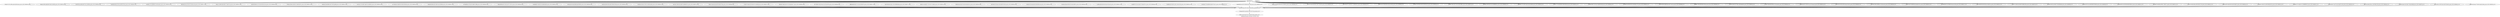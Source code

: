 digraph DAG {
    label="DAGMan Job status at Thu Dec 14 02:08:12 2023";

    "pipetaskInit" [shape=ellipse label="pipetaskInit (I)"];
    "47dbe791-97d1-4999-aad4-ba62662ee4a4_ptcIsr_2023110800520_23" [shape=ellipse label="47dbe791-97d1-4999-aad4-ba62662ee4a4_ptcIsr_2023110800520_23 (I)"];
    "906e4c32-f934-468d-8002-9b412bc390f3_ptcIsr_2023110800519_23" [shape=ellipse label="906e4c32-f934-468d-8002-9b412bc390f3_ptcIsr_2023110800519_23 (I)"];
    "5c3b70f3-ca4e-46ba-b587-45c1ce59009a_ptcIsr_2023110800564_23" [shape=ellipse label="5c3b70f3-ca4e-46ba-b587-45c1ce59009a_ptcIsr_2023110800564_23 (I)"];
    "74a06408-e9d2-4674-9e1a-d63f74079ac5_ptcIsr_2023110800495_23" [shape=ellipse label="74a06408-e9d2-4674-9e1a-d63f74079ac5_ptcIsr_2023110800495_23 (I)"];
    "19a2f8cb-2701-4b5f-bb62-2e2426aa4e02_ptcIsr_2023110800529_23" [shape=ellipse label="19a2f8cb-2701-4b5f-bb62-2e2426aa4e02_ptcIsr_2023110800529_23 (I)"];
    "fdd558e3-fc0c-4e7b-9267-635c84cacced_ptcIsr_2023110800511_23" [shape=ellipse label="fdd558e3-fc0c-4e7b-9267-635c84cacced_ptcIsr_2023110800511_23 (I)"];
    "84e4a11a-6969-4ef5-85f0-b773a8d211be_ptcIsr_2023110800501_23" [shape=ellipse label="84e4a11a-6969-4ef5-85f0-b773a8d211be_ptcIsr_2023110800501_23 (I)"];
    "3d25b539-8004-4112-b7ab-8c45b1eb1ce6_ptcIsr_2023110800493_23" [shape=ellipse label="3d25b539-8004-4112-b7ab-8c45b1eb1ce6_ptcIsr_2023110800493_23 (I)"];
    "57bb0ca3-36dc-441f-8181-c3d40b1b0b7a_ptcIsr_2023110800513_23" [shape=ellipse label="57bb0ca3-36dc-441f-8181-c3d40b1b0b7a_ptcIsr_2023110800513_23 (I)"];
    "e830ee32-d4cf-4f98-b166-57487daab98f_ptcIsr_2023110800541_23" [shape=ellipse label="e830ee32-d4cf-4f98-b166-57487daab98f_ptcIsr_2023110800541_23 (I)"];
    "4a7bc310-1742-48b7-abde-921a4368f3c0_ptcIsr_2023110800553_23" [shape=ellipse label="4a7bc310-1742-48b7-abde-921a4368f3c0_ptcIsr_2023110800553_23 (I)"];
    "a31754b6-ee74-46f3-82c3-b8325950834d_ptcIsr_2023110800534_23" [shape=ellipse label="a31754b6-ee74-46f3-82c3-b8325950834d_ptcIsr_2023110800534_23 (I)"];
    "3844002b-93b0-4047-9d29-cdca1b59d948_ptcIsr_2023110800567_23" [shape=ellipse label="3844002b-93b0-4047-9d29-cdca1b59d948_ptcIsr_2023110800567_23 (I)"];
    "e970adfd-fec5-473b-af15-d49b67a2f6fb_ptcIsr_2023110800585_23" [shape=ellipse label="e970adfd-fec5-473b-af15-d49b67a2f6fb_ptcIsr_2023110800585_23 (I)"];
    "f0ebcd3f-63b4-407c-831d-a3375175b274_ptcIsr_2023110800544_23" [shape=ellipse label="f0ebcd3f-63b4-407c-831d-a3375175b274_ptcIsr_2023110800544_23 (I)"];
    "dd1affe8-bb7c-4bd2-b142-afa80440efc9_ptcIsr_2023110800543_23" [shape=ellipse label="dd1affe8-bb7c-4bd2-b142-afa80440efc9_ptcIsr_2023110800543_23 (I)"];
    "b436c4a6-41fa-4da6-bfef-4ae6623ff332_ptcIsr_2023110800508_23" [shape=ellipse label="b436c4a6-41fa-4da6-bfef-4ae6623ff332_ptcIsr_2023110800508_23 (I)"];
    "c403433a-960c-4824-a663-d7bb9c5352bb_ptcIsr_2023110800540_23" [shape=ellipse label="c403433a-960c-4824-a663-d7bb9c5352bb_ptcIsr_2023110800540_23 (I)"];
    "1540043e-15b5-4227-807e-1636634cebd2_ptcIsr_2023110800561_23" [shape=ellipse label="1540043e-15b5-4227-807e-1636634cebd2_ptcIsr_2023110800561_23 (I)"];
    "abc2c0a1-2266-432a-828d-76a9899e679c_ptcIsr_2023110800573_23" [shape=ellipse label="abc2c0a1-2266-432a-828d-76a9899e679c_ptcIsr_2023110800573_23 (I)"];
    "7d80c37e-a84e-44e4-ab09-3dadd417feda_ptcIsr_2023110800586_23" [shape=ellipse label="7d80c37e-a84e-44e4-ab09-3dadd417feda_ptcIsr_2023110800586_23 (I)"];
    "121eb317-0ed3-4cf7-9349-3027162900df_ptcIsr_2023110800537_23" [shape=ellipse label="121eb317-0ed3-4cf7-9349-3027162900df_ptcIsr_2023110800537_23 (I)"];
    "fd033ef7-558b-4d1d-b716-5238ee28ea77_ptcIsr_2023110800582_23" [shape=ellipse label="fd033ef7-558b-4d1d-b716-5238ee28ea77_ptcIsr_2023110800582_23 (I)"];
    "8b773d9b-c76b-4230-ae22-a5252445b7fb_ptcIsr_2023110800496_23" [shape=ellipse label="8b773d9b-c76b-4230-ae22-a5252445b7fb_ptcIsr_2023110800496_23 (I)"];
    "eff6564f-d509-4927-a718-42e19546d730_ptcIsr_2023110800571_23" [shape=ellipse label="eff6564f-d509-4927-a718-42e19546d730_ptcIsr_2023110800571_23 (I)"];
    "426e700d-be55-482c-a7b4-595bf9b6edb6_ptcIsr_2023110800577_23" [shape=ellipse label="426e700d-be55-482c-a7b4-595bf9b6edb6_ptcIsr_2023110800577_23 (I)"];
    "964921c0-244f-4817-a379-ad72c744f449_ptcIsr_2023110800510_23" [shape=ellipse label="964921c0-244f-4817-a379-ad72c744f449_ptcIsr_2023110800510_23 (I)"];
    "2d9dc05b-ee26-4e01-9a56-0b18d6a36a14_ptcIsr_2023110800550_23" [shape=ellipse label="2d9dc05b-ee26-4e01-9a56-0b18d6a36a14_ptcIsr_2023110800550_23 (I)"];
    "35b79429-4726-4ea2-a2fc-bd369791825b_ptcIsr_2023110800556_23" [shape=ellipse label="35b79429-4726-4ea2-a2fc-bd369791825b_ptcIsr_2023110800556_23 (I)"];
    "b3eb2ee5-1fcd-4e4b-b50d-3b6d288ceca8_ptcIsr_2023110800565_23" [shape=ellipse label="b3eb2ee5-1fcd-4e4b-b50d-3b6d288ceca8_ptcIsr_2023110800565_23 (I)"];
    "0f1e59ae-58a8-4596-b291-0aa81a69667a_ptcIsr_2023110800546_23" [shape=ellipse label="0f1e59ae-58a8-4596-b291-0aa81a69667a_ptcIsr_2023110800546_23 (I)"];
    "cac1ffee-c9b9-43d9-a508-adc815d4ec36_ptcIsr_2023110800547_23" [shape=ellipse label="cac1ffee-c9b9-43d9-a508-adc815d4ec36_ptcIsr_2023110800547_23 (I)"];
    "544389f7-47d1-4cb2-a891-76ab2daf7c0c_ptcIsr_2023110800568_23" [shape=ellipse label="544389f7-47d1-4cb2-a891-76ab2daf7c0c_ptcIsr_2023110800568_23 (I)"];
    "50e5f960-5879-4081-a24f-1ccc0bc2b196_ptcIsr_2023110800552_23" [shape=ellipse label="50e5f960-5879-4081-a24f-1ccc0bc2b196_ptcIsr_2023110800552_23 (I)"];
    "a5045b0b-2728-4fdf-85f4-dd4927392a13_ptcIsr_2023110800525_23" [shape=ellipse label="a5045b0b-2728-4fdf-85f4-dd4927392a13_ptcIsr_2023110800525_23 (I)"];
    "8abe8d9d-9aa2-4637-bc89-f401d2e72058_ptcIsr_2023110800610_23" [shape=ellipse label="8abe8d9d-9aa2-4637-bc89-f401d2e72058_ptcIsr_2023110800610_23 (I)"];
    "f7f8c3cd-cb0d-46ec-8ba0-0d1c20268614_ptcIsr_2023110800489_23" [shape=ellipse label="f7f8c3cd-cb0d-46ec-8ba0-0d1c20268614_ptcIsr_2023110800489_23 (I)"];
    "2505a378-2628-403b-9615-58377934e256_ptcIsr_2023110800505_23" [shape=ellipse label="2505a378-2628-403b-9615-58377934e256_ptcIsr_2023110800505_23 (I)"];
    "031b3592-f977-4a3e-8314-71c6f4365547_ptcIsr_2023110800549_23" [shape=ellipse label="031b3592-f977-4a3e-8314-71c6f4365547_ptcIsr_2023110800549_23 (I)"];
    "52d0b7eb-ae78-4f4a-89ce-83ea4a5a36d4_ptcIsr_2023110800583_23" [shape=ellipse label="52d0b7eb-ae78-4f4a-89ce-83ea4a5a36d4_ptcIsr_2023110800583_23 (I)"];
    "97cc8ec2-425f-49ae-bcd8-919e062bce23_ptcIsr_2023110800558_23" [shape=ellipse label="97cc8ec2-425f-49ae-bcd8-919e062bce23_ptcIsr_2023110800558_23 (I)"];
    "3cd8d4f1-38dc-49a7-9c2e-b23d8169f6f1_ptcIsr_2023110800570_23" [shape=ellipse label="3cd8d4f1-38dc-49a7-9c2e-b23d8169f6f1_ptcIsr_2023110800570_23 (I)"];
    "629446bc-e3f6-40e3-9cc9-e9def8fb040c_ptcIsr_2023110800606_23" [shape=ellipse label="629446bc-e3f6-40e3-9cc9-e9def8fb040c_ptcIsr_2023110800606_23 (I)"];
    "b895b89c-3723-4d91-baed-ec0e5e5e6989_ptcIsr_2023110800532_23" [shape=ellipse label="b895b89c-3723-4d91-baed-ec0e5e5e6989_ptcIsr_2023110800532_23 (I)"];
    "5c542311-73a6-4bef-be92-e8b05efd2e2f_ptcIsr_2023110800555_23" [shape=ellipse label="5c542311-73a6-4bef-be92-e8b05efd2e2f_ptcIsr_2023110800555_23 (I)"];
    "479eb8c9-8b97-4578-a612-8af65f3616f0_ptcIsr_2023110800562_23" [shape=ellipse label="479eb8c9-8b97-4578-a612-8af65f3616f0_ptcIsr_2023110800562_23 (I)"];
    "41185985-2a98-4b46-a59c-408298614703_ptcIsr_2023110800603_23" [shape=ellipse label="41185985-2a98-4b46-a59c-408298614703_ptcIsr_2023110800603_23 (I)"];
    "210d119f-5303-4dbd-b3ed-cf2877454154_ptcIsr_2023110800498_23" [shape=ellipse label="210d119f-5303-4dbd-b3ed-cf2877454154_ptcIsr_2023110800498_23 (I)"];
    "c068f862-7f38-43fe-be8b-5b300eaca6a3_ptcIsr_2023110800499_23" [shape=ellipse label="c068f862-7f38-43fe-be8b-5b300eaca6a3_ptcIsr_2023110800499_23 (I)"];
    "131d531b-a0d5-4237-8681-afb30b866809_ptcIsr_2023110800535_23" [shape=ellipse label="131d531b-a0d5-4237-8681-afb30b866809_ptcIsr_2023110800535_23 (I)"];
    "ec7a6c67-bfad-4bcb-8928-e27a92e436b5_ptcIsr_2023110800580_23" [shape=ellipse label="ec7a6c67-bfad-4bcb-8928-e27a92e436b5_ptcIsr_2023110800580_23 (I)"];
    "6043d10a-6237-4793-87ce-a1e79156ae19_ptcIsr_2023110800516_23" [shape=ellipse label="6043d10a-6237-4793-87ce-a1e79156ae19_ptcIsr_2023110800516_23 (I)"];
    "1c063765-e7e3-45ce-a593-a0da18796250_ptcIsr_2023110800490_23" [shape=ellipse label="1c063765-e7e3-45ce-a593-a0da18796250_ptcIsr_2023110800490_23 (I)"];
    "3a473941-26bc-44cf-984c-2c422bc6c445_ptcIsr_2023110800528_23" [shape=ellipse label="3a473941-26bc-44cf-984c-2c422bc6c445_ptcIsr_2023110800528_23 (I)"];
    "ecad0c78-a575-46d6-b9ec-bd4c895d73e1_ptcIsr_2023110800502_23" [shape=ellipse label="ecad0c78-a575-46d6-b9ec-bd4c895d73e1_ptcIsr_2023110800502_23 (I)"];
    "547549d8-eb22-4159-88db-2ebac43c25f0_ptcIsr_2023110800517_23" [shape=ellipse label="547549d8-eb22-4159-88db-2ebac43c25f0_ptcIsr_2023110800517_23 (I)"];
    "0e461cd8-4693-4004-93d5-8a795f62f7aa_ptcIsr_2023110800523_23" [shape=ellipse label="0e461cd8-4693-4004-93d5-8a795f62f7aa_ptcIsr_2023110800523_23 (I)"];
    "342d0713-14b9-4e16-b8e9-302bfbd1930e_ptcIsr_2023110800579_23" [shape=ellipse label="342d0713-14b9-4e16-b8e9-302bfbd1930e_ptcIsr_2023110800579_23 (I)"];
    "0901be0c-af18-41a9-b920-75ef2480be88_ptcIsr_2023110800598_23" [shape=ellipse label="0901be0c-af18-41a9-b920-75ef2480be88_ptcIsr_2023110800598_23 (I)"];
    "bcded02a-827b-41ae-94bf-2fbe9794b5b6_ptcIsr_2023110800538_23" [shape=ellipse label="bcded02a-827b-41ae-94bf-2fbe9794b5b6_ptcIsr_2023110800538_23 (I)"];
    "db13d5a9-6014-4562-9f9a-b86629086e10_ptcIsr_2023110800531_23" [shape=ellipse label="db13d5a9-6014-4562-9f9a-b86629086e10_ptcIsr_2023110800531_23 (I)"];
    "4e62afef-74c9-4f69-ae2f-8b117a88217a_ptcIsr_2023110800574_23" [shape=ellipse label="4e62afef-74c9-4f69-ae2f-8b117a88217a_ptcIsr_2023110800574_23 (I)"];
    "6102e7a3-3464-46d0-ac6f-420dc6c21c40_ptcIsr_2023110800522_23" [shape=ellipse label="6102e7a3-3464-46d0-ac6f-420dc6c21c40_ptcIsr_2023110800522_23 (I)"];
    "fb0fc3cd-4f70-4e94-8528-e5a82168a601_ptcIsr_2023110800504_23" [shape=ellipse label="fb0fc3cd-4f70-4e94-8528-e5a82168a601_ptcIsr_2023110800504_23 (I)"];
    "d104a854-1c8d-4541-a690-8586abe30ca3_ptcIsr_2023110800514_23" [shape=ellipse label="d104a854-1c8d-4541-a690-8586abe30ca3_ptcIsr_2023110800514_23 (I)"];
    "6346b65e-157e-4846-9c7e-058bfbf95b19_ptcIsr_2023110800507_23" [shape=ellipse label="6346b65e-157e-4846-9c7e-058bfbf95b19_ptcIsr_2023110800507_23 (I)"];
    "4b81d30b-847c-4d27-b1d4-c9ee8231ad1b_ptcIsr_2023110800526_23" [shape=ellipse label="4b81d30b-847c-4d27-b1d4-c9ee8231ad1b_ptcIsr_2023110800526_23 (I)"];
    "f00f73c8-3e88-42f4-bca1-3db789813c90_ptcIsr_2023110800594_23" [shape=ellipse label="f00f73c8-3e88-42f4-bca1-3db789813c90_ptcIsr_2023110800594_23 (I)"];
    "843d991f-4d44-4332-b580-178d2a004dbf_ptcIsr_2023110800576_23" [shape=ellipse label="843d991f-4d44-4332-b580-178d2a004dbf_ptcIsr_2023110800576_23 (I)"];
    "44021449-4125-4f79-a2eb-18037c85e59c_ptcIsr_2023110800492_23" [shape=ellipse label="44021449-4125-4f79-a2eb-18037c85e59c_ptcIsr_2023110800492_23 (I)"];
    "dd67df10-266a-4677-8836-3da0ed1de48a_ptcIsr_2023110800559_23" [shape=ellipse label="dd67df10-266a-4677-8836-3da0ed1de48a_ptcIsr_2023110800559_23 (I)"];
    "c44d13b3-4a04-4397-b034-3b006526f22e_ptcExtract_23" [shape=ellipse label="c44d13b3-4a04-4397-b034-3b006526f22e_ptcExtract_23 (I)"];
    "57d44e49-f353-4ac8-bba7-6e03734757e9_ptcSolve_23" [shape=ellipse label="57d44e49-f353-4ac8-bba7-6e03734757e9_ptcSolve_23 (I)"];
    "d881370a-9334-4f47-b513-ce3497b2344b_ptcPlot_23" [shape=ellipse label="d881370a-9334-4f47-b513-ce3497b2344b_ptcPlot_23 (I)"];
    "finalJob" [shape=ellipse label="finalJob (I)"];

    "pipetaskInit" -> "47dbe791-97d1-4999-aad4-ba62662ee4a4_ptcIsr_2023110800520_23";
    "pipetaskInit" -> "906e4c32-f934-468d-8002-9b412bc390f3_ptcIsr_2023110800519_23";
    "pipetaskInit" -> "5c3b70f3-ca4e-46ba-b587-45c1ce59009a_ptcIsr_2023110800564_23";
    "pipetaskInit" -> "74a06408-e9d2-4674-9e1a-d63f74079ac5_ptcIsr_2023110800495_23";
    "pipetaskInit" -> "19a2f8cb-2701-4b5f-bb62-2e2426aa4e02_ptcIsr_2023110800529_23";
    "pipetaskInit" -> "fdd558e3-fc0c-4e7b-9267-635c84cacced_ptcIsr_2023110800511_23";
    "pipetaskInit" -> "84e4a11a-6969-4ef5-85f0-b773a8d211be_ptcIsr_2023110800501_23";
    "pipetaskInit" -> "3d25b539-8004-4112-b7ab-8c45b1eb1ce6_ptcIsr_2023110800493_23";
    "pipetaskInit" -> "57bb0ca3-36dc-441f-8181-c3d40b1b0b7a_ptcIsr_2023110800513_23";
    "pipetaskInit" -> "e830ee32-d4cf-4f98-b166-57487daab98f_ptcIsr_2023110800541_23";
    "pipetaskInit" -> "4a7bc310-1742-48b7-abde-921a4368f3c0_ptcIsr_2023110800553_23";
    "pipetaskInit" -> "a31754b6-ee74-46f3-82c3-b8325950834d_ptcIsr_2023110800534_23";
    "pipetaskInit" -> "3844002b-93b0-4047-9d29-cdca1b59d948_ptcIsr_2023110800567_23";
    "pipetaskInit" -> "e970adfd-fec5-473b-af15-d49b67a2f6fb_ptcIsr_2023110800585_23";
    "pipetaskInit" -> "f0ebcd3f-63b4-407c-831d-a3375175b274_ptcIsr_2023110800544_23";
    "pipetaskInit" -> "dd1affe8-bb7c-4bd2-b142-afa80440efc9_ptcIsr_2023110800543_23";
    "pipetaskInit" -> "b436c4a6-41fa-4da6-bfef-4ae6623ff332_ptcIsr_2023110800508_23";
    "pipetaskInit" -> "c403433a-960c-4824-a663-d7bb9c5352bb_ptcIsr_2023110800540_23";
    "pipetaskInit" -> "1540043e-15b5-4227-807e-1636634cebd2_ptcIsr_2023110800561_23";
    "pipetaskInit" -> "abc2c0a1-2266-432a-828d-76a9899e679c_ptcIsr_2023110800573_23";
    "pipetaskInit" -> "7d80c37e-a84e-44e4-ab09-3dadd417feda_ptcIsr_2023110800586_23";
    "pipetaskInit" -> "121eb317-0ed3-4cf7-9349-3027162900df_ptcIsr_2023110800537_23";
    "pipetaskInit" -> "fd033ef7-558b-4d1d-b716-5238ee28ea77_ptcIsr_2023110800582_23";
    "pipetaskInit" -> "8b773d9b-c76b-4230-ae22-a5252445b7fb_ptcIsr_2023110800496_23";
    "pipetaskInit" -> "eff6564f-d509-4927-a718-42e19546d730_ptcIsr_2023110800571_23";
    "pipetaskInit" -> "426e700d-be55-482c-a7b4-595bf9b6edb6_ptcIsr_2023110800577_23";
    "pipetaskInit" -> "964921c0-244f-4817-a379-ad72c744f449_ptcIsr_2023110800510_23";
    "pipetaskInit" -> "2d9dc05b-ee26-4e01-9a56-0b18d6a36a14_ptcIsr_2023110800550_23";
    "pipetaskInit" -> "35b79429-4726-4ea2-a2fc-bd369791825b_ptcIsr_2023110800556_23";
    "pipetaskInit" -> "b3eb2ee5-1fcd-4e4b-b50d-3b6d288ceca8_ptcIsr_2023110800565_23";
    "pipetaskInit" -> "0f1e59ae-58a8-4596-b291-0aa81a69667a_ptcIsr_2023110800546_23";
    "pipetaskInit" -> "cac1ffee-c9b9-43d9-a508-adc815d4ec36_ptcIsr_2023110800547_23";
    "pipetaskInit" -> "544389f7-47d1-4cb2-a891-76ab2daf7c0c_ptcIsr_2023110800568_23";
    "pipetaskInit" -> "50e5f960-5879-4081-a24f-1ccc0bc2b196_ptcIsr_2023110800552_23";
    "pipetaskInit" -> "a5045b0b-2728-4fdf-85f4-dd4927392a13_ptcIsr_2023110800525_23";
    "pipetaskInit" -> "8abe8d9d-9aa2-4637-bc89-f401d2e72058_ptcIsr_2023110800610_23";
    "pipetaskInit" -> "f7f8c3cd-cb0d-46ec-8ba0-0d1c20268614_ptcIsr_2023110800489_23";
    "pipetaskInit" -> "2505a378-2628-403b-9615-58377934e256_ptcIsr_2023110800505_23";
    "pipetaskInit" -> "031b3592-f977-4a3e-8314-71c6f4365547_ptcIsr_2023110800549_23";
    "pipetaskInit" -> "52d0b7eb-ae78-4f4a-89ce-83ea4a5a36d4_ptcIsr_2023110800583_23";
    "pipetaskInit" -> "97cc8ec2-425f-49ae-bcd8-919e062bce23_ptcIsr_2023110800558_23";
    "pipetaskInit" -> "3cd8d4f1-38dc-49a7-9c2e-b23d8169f6f1_ptcIsr_2023110800570_23";
    "pipetaskInit" -> "629446bc-e3f6-40e3-9cc9-e9def8fb040c_ptcIsr_2023110800606_23";
    "pipetaskInit" -> "b895b89c-3723-4d91-baed-ec0e5e5e6989_ptcIsr_2023110800532_23";
    "pipetaskInit" -> "5c542311-73a6-4bef-be92-e8b05efd2e2f_ptcIsr_2023110800555_23";
    "pipetaskInit" -> "479eb8c9-8b97-4578-a612-8af65f3616f0_ptcIsr_2023110800562_23";
    "pipetaskInit" -> "41185985-2a98-4b46-a59c-408298614703_ptcIsr_2023110800603_23";
    "pipetaskInit" -> "210d119f-5303-4dbd-b3ed-cf2877454154_ptcIsr_2023110800498_23";
    "pipetaskInit" -> "c068f862-7f38-43fe-be8b-5b300eaca6a3_ptcIsr_2023110800499_23";
    "pipetaskInit" -> "131d531b-a0d5-4237-8681-afb30b866809_ptcIsr_2023110800535_23";
    "pipetaskInit" -> "ec7a6c67-bfad-4bcb-8928-e27a92e436b5_ptcIsr_2023110800580_23";
    "pipetaskInit" -> "6043d10a-6237-4793-87ce-a1e79156ae19_ptcIsr_2023110800516_23";
    "pipetaskInit" -> "1c063765-e7e3-45ce-a593-a0da18796250_ptcIsr_2023110800490_23";
    "pipetaskInit" -> "3a473941-26bc-44cf-984c-2c422bc6c445_ptcIsr_2023110800528_23";
    "pipetaskInit" -> "ecad0c78-a575-46d6-b9ec-bd4c895d73e1_ptcIsr_2023110800502_23";
    "pipetaskInit" -> "547549d8-eb22-4159-88db-2ebac43c25f0_ptcIsr_2023110800517_23";
    "pipetaskInit" -> "0e461cd8-4693-4004-93d5-8a795f62f7aa_ptcIsr_2023110800523_23";
    "pipetaskInit" -> "342d0713-14b9-4e16-b8e9-302bfbd1930e_ptcIsr_2023110800579_23";
    "pipetaskInit" -> "0901be0c-af18-41a9-b920-75ef2480be88_ptcIsr_2023110800598_23";
    "pipetaskInit" -> "bcded02a-827b-41ae-94bf-2fbe9794b5b6_ptcIsr_2023110800538_23";
    "pipetaskInit" -> "db13d5a9-6014-4562-9f9a-b86629086e10_ptcIsr_2023110800531_23";
    "pipetaskInit" -> "4e62afef-74c9-4f69-ae2f-8b117a88217a_ptcIsr_2023110800574_23";
    "pipetaskInit" -> "6102e7a3-3464-46d0-ac6f-420dc6c21c40_ptcIsr_2023110800522_23";
    "pipetaskInit" -> "fb0fc3cd-4f70-4e94-8528-e5a82168a601_ptcIsr_2023110800504_23";
    "pipetaskInit" -> "d104a854-1c8d-4541-a690-8586abe30ca3_ptcIsr_2023110800514_23";
    "pipetaskInit" -> "6346b65e-157e-4846-9c7e-058bfbf95b19_ptcIsr_2023110800507_23";
    "pipetaskInit" -> "4b81d30b-847c-4d27-b1d4-c9ee8231ad1b_ptcIsr_2023110800526_23";
    "pipetaskInit" -> "f00f73c8-3e88-42f4-bca1-3db789813c90_ptcIsr_2023110800594_23";
    "pipetaskInit" -> "843d991f-4d44-4332-b580-178d2a004dbf_ptcIsr_2023110800576_23";
    "pipetaskInit" -> "44021449-4125-4f79-a2eb-18037c85e59c_ptcIsr_2023110800492_23";
    "pipetaskInit" -> "dd67df10-266a-4677-8836-3da0ed1de48a_ptcIsr_2023110800559_23";
    "47dbe791-97d1-4999-aad4-ba62662ee4a4_ptcIsr_2023110800520_23" -> "c44d13b3-4a04-4397-b034-3b006526f22e_ptcExtract_23";
    "906e4c32-f934-468d-8002-9b412bc390f3_ptcIsr_2023110800519_23" -> "c44d13b3-4a04-4397-b034-3b006526f22e_ptcExtract_23";
    "5c3b70f3-ca4e-46ba-b587-45c1ce59009a_ptcIsr_2023110800564_23" -> "c44d13b3-4a04-4397-b034-3b006526f22e_ptcExtract_23";
    "74a06408-e9d2-4674-9e1a-d63f74079ac5_ptcIsr_2023110800495_23" -> "c44d13b3-4a04-4397-b034-3b006526f22e_ptcExtract_23";
    "19a2f8cb-2701-4b5f-bb62-2e2426aa4e02_ptcIsr_2023110800529_23" -> "c44d13b3-4a04-4397-b034-3b006526f22e_ptcExtract_23";
    "fdd558e3-fc0c-4e7b-9267-635c84cacced_ptcIsr_2023110800511_23" -> "c44d13b3-4a04-4397-b034-3b006526f22e_ptcExtract_23";
    "84e4a11a-6969-4ef5-85f0-b773a8d211be_ptcIsr_2023110800501_23" -> "c44d13b3-4a04-4397-b034-3b006526f22e_ptcExtract_23";
    "3d25b539-8004-4112-b7ab-8c45b1eb1ce6_ptcIsr_2023110800493_23" -> "c44d13b3-4a04-4397-b034-3b006526f22e_ptcExtract_23";
    "57bb0ca3-36dc-441f-8181-c3d40b1b0b7a_ptcIsr_2023110800513_23" -> "c44d13b3-4a04-4397-b034-3b006526f22e_ptcExtract_23";
    "e830ee32-d4cf-4f98-b166-57487daab98f_ptcIsr_2023110800541_23" -> "c44d13b3-4a04-4397-b034-3b006526f22e_ptcExtract_23";
    "4a7bc310-1742-48b7-abde-921a4368f3c0_ptcIsr_2023110800553_23" -> "c44d13b3-4a04-4397-b034-3b006526f22e_ptcExtract_23";
    "a31754b6-ee74-46f3-82c3-b8325950834d_ptcIsr_2023110800534_23" -> "c44d13b3-4a04-4397-b034-3b006526f22e_ptcExtract_23";
    "3844002b-93b0-4047-9d29-cdca1b59d948_ptcIsr_2023110800567_23" -> "c44d13b3-4a04-4397-b034-3b006526f22e_ptcExtract_23";
    "e970adfd-fec5-473b-af15-d49b67a2f6fb_ptcIsr_2023110800585_23" -> "c44d13b3-4a04-4397-b034-3b006526f22e_ptcExtract_23";
    "f0ebcd3f-63b4-407c-831d-a3375175b274_ptcIsr_2023110800544_23" -> "c44d13b3-4a04-4397-b034-3b006526f22e_ptcExtract_23";
    "dd1affe8-bb7c-4bd2-b142-afa80440efc9_ptcIsr_2023110800543_23" -> "c44d13b3-4a04-4397-b034-3b006526f22e_ptcExtract_23";
    "b436c4a6-41fa-4da6-bfef-4ae6623ff332_ptcIsr_2023110800508_23" -> "c44d13b3-4a04-4397-b034-3b006526f22e_ptcExtract_23";
    "c403433a-960c-4824-a663-d7bb9c5352bb_ptcIsr_2023110800540_23" -> "c44d13b3-4a04-4397-b034-3b006526f22e_ptcExtract_23";
    "1540043e-15b5-4227-807e-1636634cebd2_ptcIsr_2023110800561_23" -> "c44d13b3-4a04-4397-b034-3b006526f22e_ptcExtract_23";
    "abc2c0a1-2266-432a-828d-76a9899e679c_ptcIsr_2023110800573_23" -> "c44d13b3-4a04-4397-b034-3b006526f22e_ptcExtract_23";
    "7d80c37e-a84e-44e4-ab09-3dadd417feda_ptcIsr_2023110800586_23" -> "c44d13b3-4a04-4397-b034-3b006526f22e_ptcExtract_23";
    "121eb317-0ed3-4cf7-9349-3027162900df_ptcIsr_2023110800537_23" -> "c44d13b3-4a04-4397-b034-3b006526f22e_ptcExtract_23";
    "fd033ef7-558b-4d1d-b716-5238ee28ea77_ptcIsr_2023110800582_23" -> "c44d13b3-4a04-4397-b034-3b006526f22e_ptcExtract_23";
    "8b773d9b-c76b-4230-ae22-a5252445b7fb_ptcIsr_2023110800496_23" -> "c44d13b3-4a04-4397-b034-3b006526f22e_ptcExtract_23";
    "eff6564f-d509-4927-a718-42e19546d730_ptcIsr_2023110800571_23" -> "c44d13b3-4a04-4397-b034-3b006526f22e_ptcExtract_23";
    "426e700d-be55-482c-a7b4-595bf9b6edb6_ptcIsr_2023110800577_23" -> "c44d13b3-4a04-4397-b034-3b006526f22e_ptcExtract_23";
    "964921c0-244f-4817-a379-ad72c744f449_ptcIsr_2023110800510_23" -> "c44d13b3-4a04-4397-b034-3b006526f22e_ptcExtract_23";
    "2d9dc05b-ee26-4e01-9a56-0b18d6a36a14_ptcIsr_2023110800550_23" -> "c44d13b3-4a04-4397-b034-3b006526f22e_ptcExtract_23";
    "35b79429-4726-4ea2-a2fc-bd369791825b_ptcIsr_2023110800556_23" -> "c44d13b3-4a04-4397-b034-3b006526f22e_ptcExtract_23";
    "b3eb2ee5-1fcd-4e4b-b50d-3b6d288ceca8_ptcIsr_2023110800565_23" -> "c44d13b3-4a04-4397-b034-3b006526f22e_ptcExtract_23";
    "0f1e59ae-58a8-4596-b291-0aa81a69667a_ptcIsr_2023110800546_23" -> "c44d13b3-4a04-4397-b034-3b006526f22e_ptcExtract_23";
    "cac1ffee-c9b9-43d9-a508-adc815d4ec36_ptcIsr_2023110800547_23" -> "c44d13b3-4a04-4397-b034-3b006526f22e_ptcExtract_23";
    "544389f7-47d1-4cb2-a891-76ab2daf7c0c_ptcIsr_2023110800568_23" -> "c44d13b3-4a04-4397-b034-3b006526f22e_ptcExtract_23";
    "50e5f960-5879-4081-a24f-1ccc0bc2b196_ptcIsr_2023110800552_23" -> "c44d13b3-4a04-4397-b034-3b006526f22e_ptcExtract_23";
    "a5045b0b-2728-4fdf-85f4-dd4927392a13_ptcIsr_2023110800525_23" -> "c44d13b3-4a04-4397-b034-3b006526f22e_ptcExtract_23";
    "8abe8d9d-9aa2-4637-bc89-f401d2e72058_ptcIsr_2023110800610_23" -> "c44d13b3-4a04-4397-b034-3b006526f22e_ptcExtract_23";
    "f7f8c3cd-cb0d-46ec-8ba0-0d1c20268614_ptcIsr_2023110800489_23" -> "c44d13b3-4a04-4397-b034-3b006526f22e_ptcExtract_23";
    "2505a378-2628-403b-9615-58377934e256_ptcIsr_2023110800505_23" -> "c44d13b3-4a04-4397-b034-3b006526f22e_ptcExtract_23";
    "031b3592-f977-4a3e-8314-71c6f4365547_ptcIsr_2023110800549_23" -> "c44d13b3-4a04-4397-b034-3b006526f22e_ptcExtract_23";
    "52d0b7eb-ae78-4f4a-89ce-83ea4a5a36d4_ptcIsr_2023110800583_23" -> "c44d13b3-4a04-4397-b034-3b006526f22e_ptcExtract_23";
    "97cc8ec2-425f-49ae-bcd8-919e062bce23_ptcIsr_2023110800558_23" -> "c44d13b3-4a04-4397-b034-3b006526f22e_ptcExtract_23";
    "3cd8d4f1-38dc-49a7-9c2e-b23d8169f6f1_ptcIsr_2023110800570_23" -> "c44d13b3-4a04-4397-b034-3b006526f22e_ptcExtract_23";
    "629446bc-e3f6-40e3-9cc9-e9def8fb040c_ptcIsr_2023110800606_23" -> "c44d13b3-4a04-4397-b034-3b006526f22e_ptcExtract_23";
    "b895b89c-3723-4d91-baed-ec0e5e5e6989_ptcIsr_2023110800532_23" -> "c44d13b3-4a04-4397-b034-3b006526f22e_ptcExtract_23";
    "5c542311-73a6-4bef-be92-e8b05efd2e2f_ptcIsr_2023110800555_23" -> "c44d13b3-4a04-4397-b034-3b006526f22e_ptcExtract_23";
    "479eb8c9-8b97-4578-a612-8af65f3616f0_ptcIsr_2023110800562_23" -> "c44d13b3-4a04-4397-b034-3b006526f22e_ptcExtract_23";
    "41185985-2a98-4b46-a59c-408298614703_ptcIsr_2023110800603_23" -> "c44d13b3-4a04-4397-b034-3b006526f22e_ptcExtract_23";
    "210d119f-5303-4dbd-b3ed-cf2877454154_ptcIsr_2023110800498_23" -> "c44d13b3-4a04-4397-b034-3b006526f22e_ptcExtract_23";
    "c068f862-7f38-43fe-be8b-5b300eaca6a3_ptcIsr_2023110800499_23" -> "c44d13b3-4a04-4397-b034-3b006526f22e_ptcExtract_23";
    "131d531b-a0d5-4237-8681-afb30b866809_ptcIsr_2023110800535_23" -> "c44d13b3-4a04-4397-b034-3b006526f22e_ptcExtract_23";
    "ec7a6c67-bfad-4bcb-8928-e27a92e436b5_ptcIsr_2023110800580_23" -> "c44d13b3-4a04-4397-b034-3b006526f22e_ptcExtract_23";
    "6043d10a-6237-4793-87ce-a1e79156ae19_ptcIsr_2023110800516_23" -> "c44d13b3-4a04-4397-b034-3b006526f22e_ptcExtract_23";
    "1c063765-e7e3-45ce-a593-a0da18796250_ptcIsr_2023110800490_23" -> "c44d13b3-4a04-4397-b034-3b006526f22e_ptcExtract_23";
    "3a473941-26bc-44cf-984c-2c422bc6c445_ptcIsr_2023110800528_23" -> "c44d13b3-4a04-4397-b034-3b006526f22e_ptcExtract_23";
    "ecad0c78-a575-46d6-b9ec-bd4c895d73e1_ptcIsr_2023110800502_23" -> "c44d13b3-4a04-4397-b034-3b006526f22e_ptcExtract_23";
    "547549d8-eb22-4159-88db-2ebac43c25f0_ptcIsr_2023110800517_23" -> "c44d13b3-4a04-4397-b034-3b006526f22e_ptcExtract_23";
    "0e461cd8-4693-4004-93d5-8a795f62f7aa_ptcIsr_2023110800523_23" -> "c44d13b3-4a04-4397-b034-3b006526f22e_ptcExtract_23";
    "342d0713-14b9-4e16-b8e9-302bfbd1930e_ptcIsr_2023110800579_23" -> "c44d13b3-4a04-4397-b034-3b006526f22e_ptcExtract_23";
    "0901be0c-af18-41a9-b920-75ef2480be88_ptcIsr_2023110800598_23" -> "c44d13b3-4a04-4397-b034-3b006526f22e_ptcExtract_23";
    "bcded02a-827b-41ae-94bf-2fbe9794b5b6_ptcIsr_2023110800538_23" -> "c44d13b3-4a04-4397-b034-3b006526f22e_ptcExtract_23";
    "db13d5a9-6014-4562-9f9a-b86629086e10_ptcIsr_2023110800531_23" -> "c44d13b3-4a04-4397-b034-3b006526f22e_ptcExtract_23";
    "4e62afef-74c9-4f69-ae2f-8b117a88217a_ptcIsr_2023110800574_23" -> "c44d13b3-4a04-4397-b034-3b006526f22e_ptcExtract_23";
    "6102e7a3-3464-46d0-ac6f-420dc6c21c40_ptcIsr_2023110800522_23" -> "c44d13b3-4a04-4397-b034-3b006526f22e_ptcExtract_23";
    "fb0fc3cd-4f70-4e94-8528-e5a82168a601_ptcIsr_2023110800504_23" -> "c44d13b3-4a04-4397-b034-3b006526f22e_ptcExtract_23";
    "d104a854-1c8d-4541-a690-8586abe30ca3_ptcIsr_2023110800514_23" -> "c44d13b3-4a04-4397-b034-3b006526f22e_ptcExtract_23";
    "6346b65e-157e-4846-9c7e-058bfbf95b19_ptcIsr_2023110800507_23" -> "c44d13b3-4a04-4397-b034-3b006526f22e_ptcExtract_23";
    "4b81d30b-847c-4d27-b1d4-c9ee8231ad1b_ptcIsr_2023110800526_23" -> "c44d13b3-4a04-4397-b034-3b006526f22e_ptcExtract_23";
    "f00f73c8-3e88-42f4-bca1-3db789813c90_ptcIsr_2023110800594_23" -> "c44d13b3-4a04-4397-b034-3b006526f22e_ptcExtract_23";
    "843d991f-4d44-4332-b580-178d2a004dbf_ptcIsr_2023110800576_23" -> "c44d13b3-4a04-4397-b034-3b006526f22e_ptcExtract_23";
    "44021449-4125-4f79-a2eb-18037c85e59c_ptcIsr_2023110800492_23" -> "c44d13b3-4a04-4397-b034-3b006526f22e_ptcExtract_23";
    "dd67df10-266a-4677-8836-3da0ed1de48a_ptcIsr_2023110800559_23" -> "c44d13b3-4a04-4397-b034-3b006526f22e_ptcExtract_23";
    "c44d13b3-4a04-4397-b034-3b006526f22e_ptcExtract_23" -> "57d44e49-f353-4ac8-bba7-6e03734757e9_ptcSolve_23";
    "57d44e49-f353-4ac8-bba7-6e03734757e9_ptcSolve_23" -> "d881370a-9334-4f47-b513-ce3497b2344b_ptcPlot_23";
}
